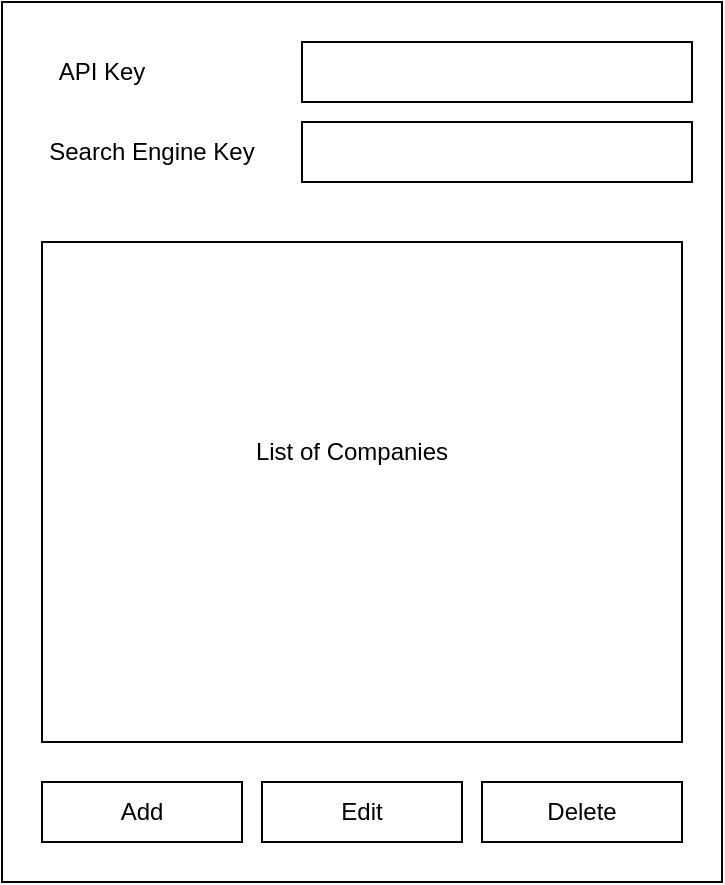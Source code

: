 <mxfile version="16.5.1" type="device" pages="2"><diagram id="HeSX_Vh8veqcbmGO_A8A" name="Main Window"><mxGraphModel dx="1052" dy="648" grid="1" gridSize="10" guides="1" tooltips="1" connect="1" arrows="1" fold="1" page="1" pageScale="1" pageWidth="850" pageHeight="1100" math="0" shadow="0"><root><mxCell id="0"/><mxCell id="1" parent="0"/><mxCell id="-EVXJ2x1pjloGvPyLlaI-3" value="" style="rounded=0;whiteSpace=wrap;html=1;" vertex="1" parent="1"><mxGeometry x="80" y="80" width="360" height="440" as="geometry"/></mxCell><mxCell id="-EVXJ2x1pjloGvPyLlaI-4" value="" style="rounded=0;whiteSpace=wrap;html=1;" vertex="1" parent="1"><mxGeometry x="100" y="200" width="320" height="250" as="geometry"/></mxCell><mxCell id="-EVXJ2x1pjloGvPyLlaI-5" value="" style="rounded=0;whiteSpace=wrap;html=1;" vertex="1" parent="1"><mxGeometry x="230" y="100" width="195" height="30" as="geometry"/></mxCell><mxCell id="-EVXJ2x1pjloGvPyLlaI-6" value="API Key" style="text;html=1;strokeColor=none;fillColor=none;align=center;verticalAlign=middle;whiteSpace=wrap;rounded=0;" vertex="1" parent="1"><mxGeometry x="100" y="100" width="60" height="30" as="geometry"/></mxCell><mxCell id="-EVXJ2x1pjloGvPyLlaI-7" value="" style="rounded=0;whiteSpace=wrap;html=1;" vertex="1" parent="1"><mxGeometry x="230" y="140" width="195" height="30" as="geometry"/></mxCell><mxCell id="-EVXJ2x1pjloGvPyLlaI-8" value="Search Engine Key" style="text;html=1;strokeColor=none;fillColor=none;align=center;verticalAlign=middle;whiteSpace=wrap;rounded=0;" vertex="1" parent="1"><mxGeometry x="100" y="140" width="110" height="30" as="geometry"/></mxCell><mxCell id="-EVXJ2x1pjloGvPyLlaI-9" value="List of Companies" style="text;html=1;strokeColor=none;fillColor=none;align=center;verticalAlign=middle;whiteSpace=wrap;rounded=0;" vertex="1" parent="1"><mxGeometry x="200" y="290" width="110" height="30" as="geometry"/></mxCell><mxCell id="-EVXJ2x1pjloGvPyLlaI-10" value="Add" style="rounded=0;whiteSpace=wrap;html=1;" vertex="1" parent="1"><mxGeometry x="100" y="470" width="100" height="30" as="geometry"/></mxCell><mxCell id="-EVXJ2x1pjloGvPyLlaI-11" value="Edit" style="rounded=0;whiteSpace=wrap;html=1;" vertex="1" parent="1"><mxGeometry x="210" y="470" width="100" height="30" as="geometry"/></mxCell><mxCell id="-EVXJ2x1pjloGvPyLlaI-12" value="Delete" style="rounded=0;whiteSpace=wrap;html=1;" vertex="1" parent="1"><mxGeometry x="320" y="470" width="100" height="30" as="geometry"/></mxCell></root></mxGraphModel></diagram><diagram id="_rRYQd6YPgRfhftFZB-y" name="Company Window"><mxGraphModel dx="1052" dy="648" grid="1" gridSize="10" guides="1" tooltips="1" connect="1" arrows="1" fold="1" page="1" pageScale="1" pageWidth="850" pageHeight="1100" math="0" shadow="0"><root><mxCell id="D5UUP2h9l-POI5kXpeTI-0"/><mxCell id="D5UUP2h9l-POI5kXpeTI-1" parent="D5UUP2h9l-POI5kXpeTI-0"/><mxCell id="D5UUP2h9l-POI5kXpeTI-2" value="" style="rounded=0;whiteSpace=wrap;html=1;" vertex="1" parent="D5UUP2h9l-POI5kXpeTI-1"><mxGeometry x="80" y="120" width="320" height="280" as="geometry"/></mxCell><mxCell id="D5UUP2h9l-POI5kXpeTI-3" value="Company Name" style="text;html=1;strokeColor=none;fillColor=none;align=center;verticalAlign=middle;whiteSpace=wrap;rounded=0;" vertex="1" parent="D5UUP2h9l-POI5kXpeTI-1"><mxGeometry x="100" y="140" width="110" height="30" as="geometry"/></mxCell><mxCell id="D5UUP2h9l-POI5kXpeTI-4" value="" style="rounded=0;whiteSpace=wrap;html=1;" vertex="1" parent="D5UUP2h9l-POI5kXpeTI-1"><mxGeometry x="210" y="145" width="180" height="20" as="geometry"/></mxCell><mxCell id="D5UUP2h9l-POI5kXpeTI-5" value="Keywords" style="rounded=0;whiteSpace=wrap;html=1;" vertex="1" parent="D5UUP2h9l-POI5kXpeTI-1"><mxGeometry x="100" y="190" width="280" height="200" as="geometry"/></mxCell></root></mxGraphModel></diagram></mxfile>